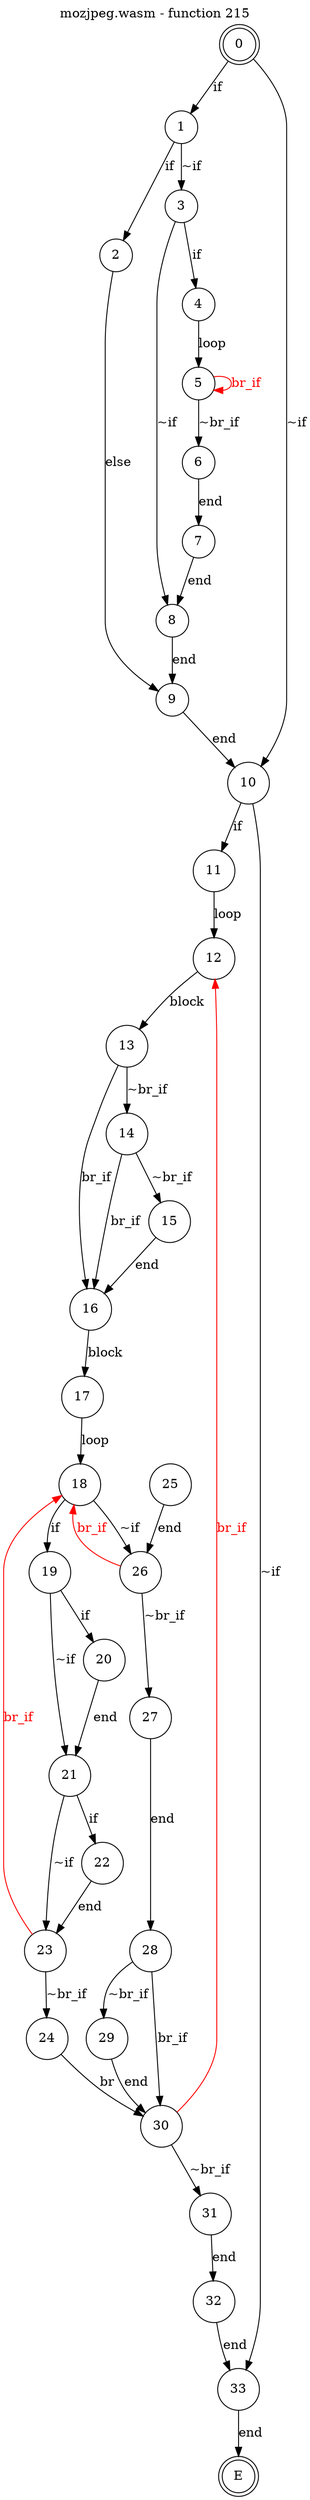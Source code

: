 digraph finite_state_machine {
    label = "mozjpeg.wasm - function 215"
    labelloc =  t
    labelfontsize = 16
    labelfontcolor = black
    labelfontname = "Helvetica"
    node [shape = doublecircle]; 0 E ;
    node [shape = circle];
    0 -> 1[label="if"];
    0 -> 10[label="~if"];
    1 -> 2[label="if"];
    1 -> 3[label="~if"];
    2 -> 9[label="else"];
    3 -> 4[label="if"];
    3 -> 8[label="~if"];
    4 -> 5[label="loop"];
    5 -> 6[label="~br_if"];
    5 -> 5[color="red" fontcolor="red" label="br_if"];
    6 -> 7[label="end"];
    7 -> 8[label="end"];
    8 -> 9[label="end"];
    9 -> 10[label="end"];
    10 -> 11[label="if"];
    10 -> 33[label="~if"];
    11 -> 12[label="loop"];
    12 -> 13[label="block"];
    13 -> 14[label="~br_if"];
    13 -> 16[label="br_if"];
    14 -> 15[label="~br_if"];
    14 -> 16[label="br_if"];
    15 -> 16[label="end"];
    16 -> 17[label="block"];
    17 -> 18[label="loop"];
    18 -> 19[label="if"];
    18 -> 26[label="~if"];
    19 -> 20[label="if"];
    19 -> 21[label="~if"];
    20 -> 21[label="end"];
    21 -> 22[label="if"];
    21 -> 23[label="~if"];
    22 -> 23[label="end"];
    23 -> 24[label="~br_if"];
    23 -> 18[color="red" fontcolor="red" label="br_if"];
    24 -> 30[label="br"];
    25 -> 26[label="end"];
    26 -> 27[label="~br_if"];
    26 -> 18[color="red" fontcolor="red" label="br_if"];
    27 -> 28[label="end"];
    28 -> 29[label="~br_if"];
    28 -> 30[label="br_if"];
    29 -> 30[label="end"];
    30 -> 31[label="~br_if"];
    30 -> 12[color="red" fontcolor="red" label="br_if"];
    31 -> 32[label="end"];
    32 -> 33[label="end"];
    33 -> E[label="end"];
}

